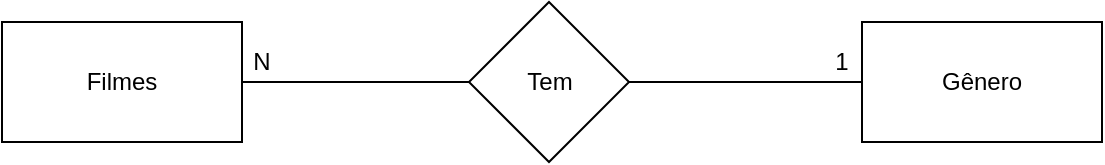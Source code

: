 <mxfile version="14.1.8" type="device"><diagram id="wHo8cCwZ82CR0U4CVGcK" name="Página-1"><mxGraphModel dx="846" dy="534" grid="1" gridSize="10" guides="1" tooltips="1" connect="1" arrows="1" fold="1" page="1" pageScale="1" pageWidth="827" pageHeight="1169" math="0" shadow="0"><root><mxCell id="0"/><mxCell id="1" parent="0"/><mxCell id="P-ysOSy9_Z30pIcE-3Rx-1" value="Filmes" style="rounded=0;whiteSpace=wrap;html=1;" vertex="1" parent="1"><mxGeometry x="100" y="180" width="120" height="60" as="geometry"/></mxCell><mxCell id="P-ysOSy9_Z30pIcE-3Rx-2" value="Gênero" style="rounded=0;whiteSpace=wrap;html=1;" vertex="1" parent="1"><mxGeometry x="530" y="180" width="120" height="60" as="geometry"/></mxCell><mxCell id="P-ysOSy9_Z30pIcE-3Rx-3" value="Tem" style="rhombus;whiteSpace=wrap;html=1;" vertex="1" parent="1"><mxGeometry x="333.5" y="170" width="80" height="80" as="geometry"/></mxCell><mxCell id="P-ysOSy9_Z30pIcE-3Rx-4" value="" style="endArrow=none;html=1;exitX=1;exitY=0.5;exitDx=0;exitDy=0;" edge="1" parent="1" source="P-ysOSy9_Z30pIcE-3Rx-3"><mxGeometry width="50" height="50" relative="1" as="geometry"><mxPoint x="480" y="260" as="sourcePoint"/><mxPoint x="530" y="210" as="targetPoint"/></mxGeometry></mxCell><mxCell id="P-ysOSy9_Z30pIcE-3Rx-5" value="" style="endArrow=none;html=1;exitX=1;exitY=0.5;exitDx=0;exitDy=0;entryX=0;entryY=0.5;entryDx=0;entryDy=0;" edge="1" parent="1" source="P-ysOSy9_Z30pIcE-3Rx-1" target="P-ysOSy9_Z30pIcE-3Rx-3"><mxGeometry width="50" height="50" relative="1" as="geometry"><mxPoint x="390" y="300" as="sourcePoint"/><mxPoint x="440" y="250" as="targetPoint"/></mxGeometry></mxCell><mxCell id="P-ysOSy9_Z30pIcE-3Rx-6" value="N" style="text;html=1;strokeColor=none;fillColor=none;align=center;verticalAlign=middle;whiteSpace=wrap;rounded=0;" vertex="1" parent="1"><mxGeometry x="210" y="190" width="40" height="20" as="geometry"/></mxCell><mxCell id="P-ysOSy9_Z30pIcE-3Rx-7" value="1" style="text;html=1;strokeColor=none;fillColor=none;align=center;verticalAlign=middle;whiteSpace=wrap;rounded=0;" vertex="1" parent="1"><mxGeometry x="500" y="190" width="40" height="20" as="geometry"/></mxCell></root></mxGraphModel></diagram></mxfile>